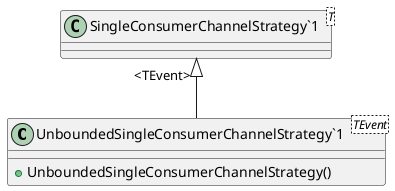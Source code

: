 @startuml
class "UnboundedSingleConsumerChannelStrategy`1"<TEvent> {
    + UnboundedSingleConsumerChannelStrategy()
}
class "SingleConsumerChannelStrategy`1"<T> {
}
"SingleConsumerChannelStrategy`1" "<TEvent>" <|-- "UnboundedSingleConsumerChannelStrategy`1"
@enduml
